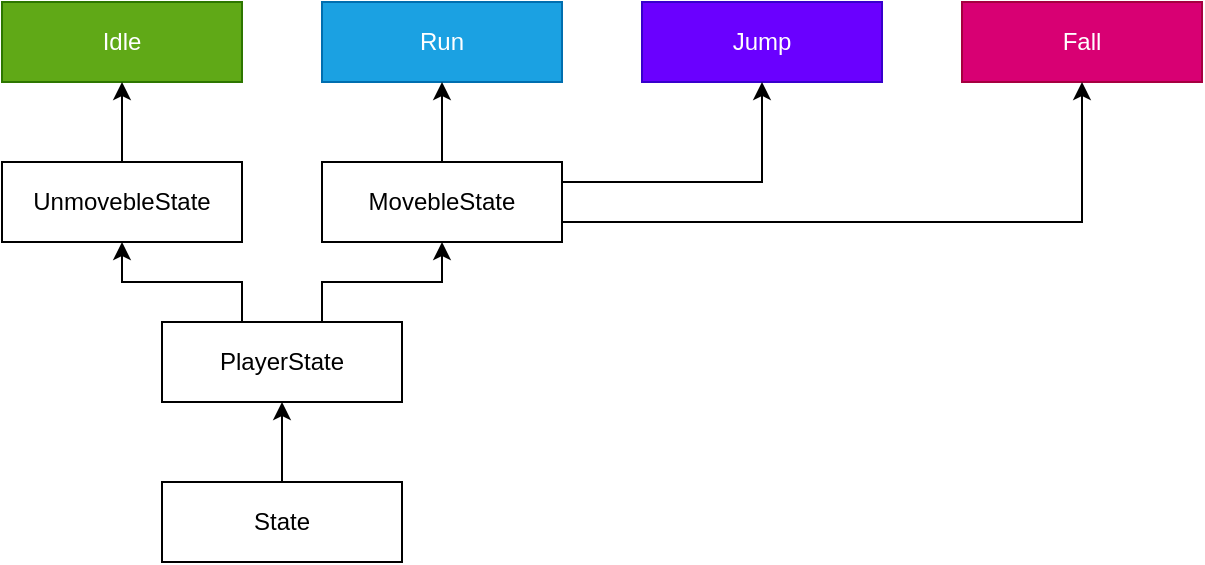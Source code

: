 ﻿<mxfile version="15.5.4" type="embed" pages="2"><diagram id="JYZZi3UwsB5fqD0c1z3U" name="StateHierarchy"><mxGraphModel dx="993" dy="748" grid="1" gridSize="10" guides="1" tooltips="1" connect="1" arrows="1" fold="1" page="1" pageScale="1" pageWidth="850" pageHeight="1100" math="0" shadow="0"><root><mxCell id="lku591kXWRtelNNooCMi-0"/><mxCell id="lku591kXWRtelNNooCMi-1" parent="lku591kXWRtelNNooCMi-0"/><mxCell id="LQ0GylnQrmCXzR6nTFVb-0" style="edgeStyle=orthogonalEdgeStyle;rounded=0;orthogonalLoop=1;jettySize=auto;html=1;exitX=0.5;exitY=0;exitDx=0;exitDy=0;entryX=0.5;entryY=1;entryDx=0;entryDy=0;" parent="lku591kXWRtelNNooCMi-1" source="LQ0GylnQrmCXzR6nTFVb-2" target="LQ0GylnQrmCXzR6nTFVb-10" edge="1"><mxGeometry relative="1" as="geometry"><Array as="points"><mxPoint x="320" y="640"/><mxPoint x="320" y="620"/><mxPoint x="380" y="620"/></Array></mxGeometry></mxCell><mxCell id="LQ0GylnQrmCXzR6nTFVb-1" style="edgeStyle=orthogonalEdgeStyle;rounded=0;orthogonalLoop=1;jettySize=auto;html=1;entryX=0.5;entryY=1;entryDx=0;entryDy=0;" parent="lku591kXWRtelNNooCMi-1" source="LQ0GylnQrmCXzR6nTFVb-2" target="LQ0GylnQrmCXzR6nTFVb-12" edge="1"><mxGeometry relative="1" as="geometry"><Array as="points"><mxPoint x="280" y="620"/><mxPoint x="220" y="620"/></Array></mxGeometry></mxCell><mxCell id="LQ0GylnQrmCXzR6nTFVb-2" value="PlayerState" style="rounded=0;whiteSpace=wrap;html=1;" parent="lku591kXWRtelNNooCMi-1" vertex="1"><mxGeometry x="240" y="640" width="120" height="40" as="geometry"/></mxCell><mxCell id="LQ0GylnQrmCXzR6nTFVb-3" value="Idle" style="rounded=0;whiteSpace=wrap;html=1;fillColor=#60a917;fontColor=#ffffff;strokeColor=#2D7600;" parent="lku591kXWRtelNNooCMi-1" vertex="1"><mxGeometry x="160" y="480" width="120" height="40" as="geometry"/></mxCell><mxCell id="LQ0GylnQrmCXzR6nTFVb-4" value="Jump" style="rounded=0;whiteSpace=wrap;html=1;fillColor=#6a00ff;fontColor=#ffffff;strokeColor=#3700CC;" parent="lku591kXWRtelNNooCMi-1" vertex="1"><mxGeometry x="480" y="480" width="120" height="40" as="geometry"/></mxCell><mxCell id="LQ0GylnQrmCXzR6nTFVb-5" value="Run" style="rounded=0;whiteSpace=wrap;html=1;fillColor=#1ba1e2;fontColor=#ffffff;strokeColor=#006EAF;" parent="lku591kXWRtelNNooCMi-1" vertex="1"><mxGeometry x="320" y="480" width="120" height="40" as="geometry"/></mxCell><mxCell id="LQ0GylnQrmCXzR6nTFVb-6" value="Fall" style="rounded=0;whiteSpace=wrap;html=1;fillColor=#d80073;fontColor=#ffffff;strokeColor=#A50040;" parent="lku591kXWRtelNNooCMi-1" vertex="1"><mxGeometry x="640" y="480" width="120" height="40" as="geometry"/></mxCell><mxCell id="LQ0GylnQrmCXzR6nTFVb-7" style="edgeStyle=orthogonalEdgeStyle;rounded=0;orthogonalLoop=1;jettySize=auto;html=1;entryX=0.5;entryY=1;entryDx=0;entryDy=0;" parent="lku591kXWRtelNNooCMi-1" source="LQ0GylnQrmCXzR6nTFVb-10" target="LQ0GylnQrmCXzR6nTFVb-5" edge="1"><mxGeometry relative="1" as="geometry"/></mxCell><mxCell id="LQ0GylnQrmCXzR6nTFVb-8" style="edgeStyle=orthogonalEdgeStyle;rounded=0;orthogonalLoop=1;jettySize=auto;html=1;exitX=1;exitY=0.25;exitDx=0;exitDy=0;entryX=0.5;entryY=1;entryDx=0;entryDy=0;" parent="lku591kXWRtelNNooCMi-1" source="LQ0GylnQrmCXzR6nTFVb-10" target="LQ0GylnQrmCXzR6nTFVb-4" edge="1"><mxGeometry relative="1" as="geometry"/></mxCell><mxCell id="LQ0GylnQrmCXzR6nTFVb-9" style="edgeStyle=orthogonalEdgeStyle;rounded=0;orthogonalLoop=1;jettySize=auto;html=1;exitX=1;exitY=0.75;exitDx=0;exitDy=0;entryX=0.5;entryY=1;entryDx=0;entryDy=0;" parent="lku591kXWRtelNNooCMi-1" source="LQ0GylnQrmCXzR6nTFVb-10" target="LQ0GylnQrmCXzR6nTFVb-6" edge="1"><mxGeometry relative="1" as="geometry"/></mxCell><mxCell id="LQ0GylnQrmCXzR6nTFVb-10" value="MovebleState" style="rounded=0;whiteSpace=wrap;html=1;" parent="lku591kXWRtelNNooCMi-1" vertex="1"><mxGeometry x="320" y="560" width="120" height="40" as="geometry"/></mxCell><mxCell id="LQ0GylnQrmCXzR6nTFVb-11" style="edgeStyle=orthogonalEdgeStyle;rounded=0;orthogonalLoop=1;jettySize=auto;html=1;exitX=0.5;exitY=0;exitDx=0;exitDy=0;entryX=0.5;entryY=1;entryDx=0;entryDy=0;" parent="lku591kXWRtelNNooCMi-1" source="LQ0GylnQrmCXzR6nTFVb-12" target="LQ0GylnQrmCXzR6nTFVb-3" edge="1"><mxGeometry relative="1" as="geometry"/></mxCell><mxCell id="LQ0GylnQrmCXzR6nTFVb-12" value="UnmovebleState" style="rounded=0;whiteSpace=wrap;html=1;" parent="lku591kXWRtelNNooCMi-1" vertex="1"><mxGeometry x="160" y="560" width="120" height="40" as="geometry"/></mxCell><mxCell id="LQ0GylnQrmCXzR6nTFVb-14" style="edgeStyle=orthogonalEdgeStyle;rounded=0;orthogonalLoop=1;jettySize=auto;html=1;entryX=0.5;entryY=1;entryDx=0;entryDy=0;" parent="lku591kXWRtelNNooCMi-1" source="LQ0GylnQrmCXzR6nTFVb-13" target="LQ0GylnQrmCXzR6nTFVb-2" edge="1"><mxGeometry relative="1" as="geometry"/></mxCell><mxCell id="LQ0GylnQrmCXzR6nTFVb-13" value="State" style="rounded=0;whiteSpace=wrap;html=1;" parent="lku591kXWRtelNNooCMi-1" vertex="1"><mxGeometry x="240" y="720" width="120" height="40" as="geometry"/></mxCell></root></mxGraphModel></diagram><diagram id="23iRSUPoRavnBvh4doch" name="PlayerStateRelations"><mxGraphModel dx="993" dy="748" grid="1" gridSize="10" guides="1" tooltips="1" connect="1" arrows="1" fold="1" page="1" pageScale="1" pageWidth="827" pageHeight="1169" math="0" shadow="0"><root><mxCell id="0"/><mxCell id="1" parent="0"/><mxCell id="67" style="edgeStyle=orthogonalEdgeStyle;rounded=0;orthogonalLoop=1;jettySize=auto;html=1;exitX=1;exitY=0.75;exitDx=0;exitDy=0;entryX=1;entryY=0.25;entryDx=0;entryDy=0;fillColor=#6a00ff;strokeColor=#3700CC;" parent="1" source="56" target="57" edge="1"><mxGeometry relative="1" as="geometry"><Array as="points"><mxPoint x="469.86" y="660"/><mxPoint x="469.86" y="690"/></Array></mxGeometry></mxCell><mxCell id="56" value="Jump" style="rounded=1;whiteSpace=wrap;html=1;fillColor=#6a00ff;fontColor=#ffffff;strokeColor=#3700CC;" parent="1" vertex="1"><mxGeometry x="339.86" y="630" width="120" height="40" as="geometry"/></mxCell><mxCell id="68" style="edgeStyle=orthogonalEdgeStyle;rounded=0;orthogonalLoop=1;jettySize=auto;html=1;entryX=0;entryY=0.5;entryDx=0;entryDy=0;fillColor=#d80073;strokeColor=#A50040;" parent="1" source="57" target="59" edge="1"><mxGeometry relative="1" as="geometry"><Array as="points"><mxPoint x="319.86" y="700"/><mxPoint x="319.86" y="600"/></Array></mxGeometry></mxCell><mxCell id="69" style="edgeStyle=orthogonalEdgeStyle;rounded=0;orthogonalLoop=1;jettySize=auto;html=1;entryX=0;entryY=0.5;entryDx=0;entryDy=0;fillColor=#d80073;strokeColor=#A50040;" parent="1" source="57" target="58" edge="1"><mxGeometry relative="1" as="geometry"><Array as="points"><mxPoint x="309.86" y="710"/><mxPoint x="309.86" y="550"/></Array></mxGeometry></mxCell><mxCell id="57" value="Fall" style="rounded=1;whiteSpace=wrap;html=1;fillColor=#d80073;fontColor=#ffffff;strokeColor=#A50040;" parent="1" vertex="1"><mxGeometry x="339.86" y="680" width="120" height="40" as="geometry"/></mxCell><mxCell id="61" style="edgeStyle=orthogonalEdgeStyle;rounded=0;orthogonalLoop=1;jettySize=auto;html=1;entryX=1;entryY=0.25;entryDx=0;entryDy=0;fillColor=#60a917;strokeColor=#2D7600;" parent="1" source="58" target="59" edge="1"><mxGeometry relative="1" as="geometry"><mxPoint x="469.86" y="600" as="targetPoint"/><Array as="points"><mxPoint x="479.86" y="550"/><mxPoint x="479.86" y="590"/></Array></mxGeometry></mxCell><mxCell id="62" style="edgeStyle=orthogonalEdgeStyle;rounded=0;orthogonalLoop=1;jettySize=auto;html=1;fillColor=#60a917;strokeColor=#2D7600;entryX=1;entryY=0.5;entryDx=0;entryDy=0;" parent="1" source="58" target="56" edge="1"><mxGeometry relative="1" as="geometry"><mxPoint x="459.86" y="640" as="targetPoint"/><Array as="points"><mxPoint x="489.86" y="540"/><mxPoint x="489.86" y="650"/></Array></mxGeometry></mxCell><mxCell id="58" value="Idle" style="rounded=1;whiteSpace=wrap;html=1;fillColor=#60a917;fontColor=#ffffff;strokeColor=#2D7600;" parent="1" vertex="1"><mxGeometry x="339.86" y="530" width="120" height="40" as="geometry"/></mxCell><mxCell id="63" style="edgeStyle=orthogonalEdgeStyle;rounded=0;orthogonalLoop=1;jettySize=auto;html=1;entryX=0;entryY=0.75;entryDx=0;entryDy=0;exitX=0;exitY=0.25;exitDx=0;exitDy=0;fillColor=#1ba1e2;strokeColor=#006EAF;" parent="1" source="59" target="58" edge="1"><mxGeometry relative="1" as="geometry"><Array as="points"><mxPoint x="329.86" y="590"/><mxPoint x="329.86" y="560"/></Array></mxGeometry></mxCell><mxCell id="65" style="edgeStyle=orthogonalEdgeStyle;rounded=0;orthogonalLoop=1;jettySize=auto;html=1;entryX=1;entryY=0.25;entryDx=0;entryDy=0;fillColor=#1ba1e2;strokeColor=#006EAF;" parent="1" source="59" target="56" edge="1"><mxGeometry relative="1" as="geometry"><Array as="points"><mxPoint x="469.86" y="610"/><mxPoint x="469.86" y="640"/></Array></mxGeometry></mxCell><mxCell id="66" style="edgeStyle=orthogonalEdgeStyle;rounded=0;orthogonalLoop=1;jettySize=auto;html=1;entryX=0;entryY=0.25;entryDx=0;entryDy=0;fillColor=#1ba1e2;strokeColor=#006EAF;exitX=0;exitY=0.75;exitDx=0;exitDy=0;" parent="1" source="59" target="57" edge="1"><mxGeometry relative="1" as="geometry"><Array as="points"><mxPoint x="329.86" y="610"/><mxPoint x="329.86" y="690"/></Array></mxGeometry></mxCell><mxCell id="59" value="Run" style="rounded=1;whiteSpace=wrap;html=1;fillColor=#1ba1e2;fontColor=#ffffff;strokeColor=#006EAF;" parent="1" vertex="1"><mxGeometry x="339.86" y="580" width="120" height="40" as="geometry"/></mxCell></root></mxGraphModel></diagram></mxfile>